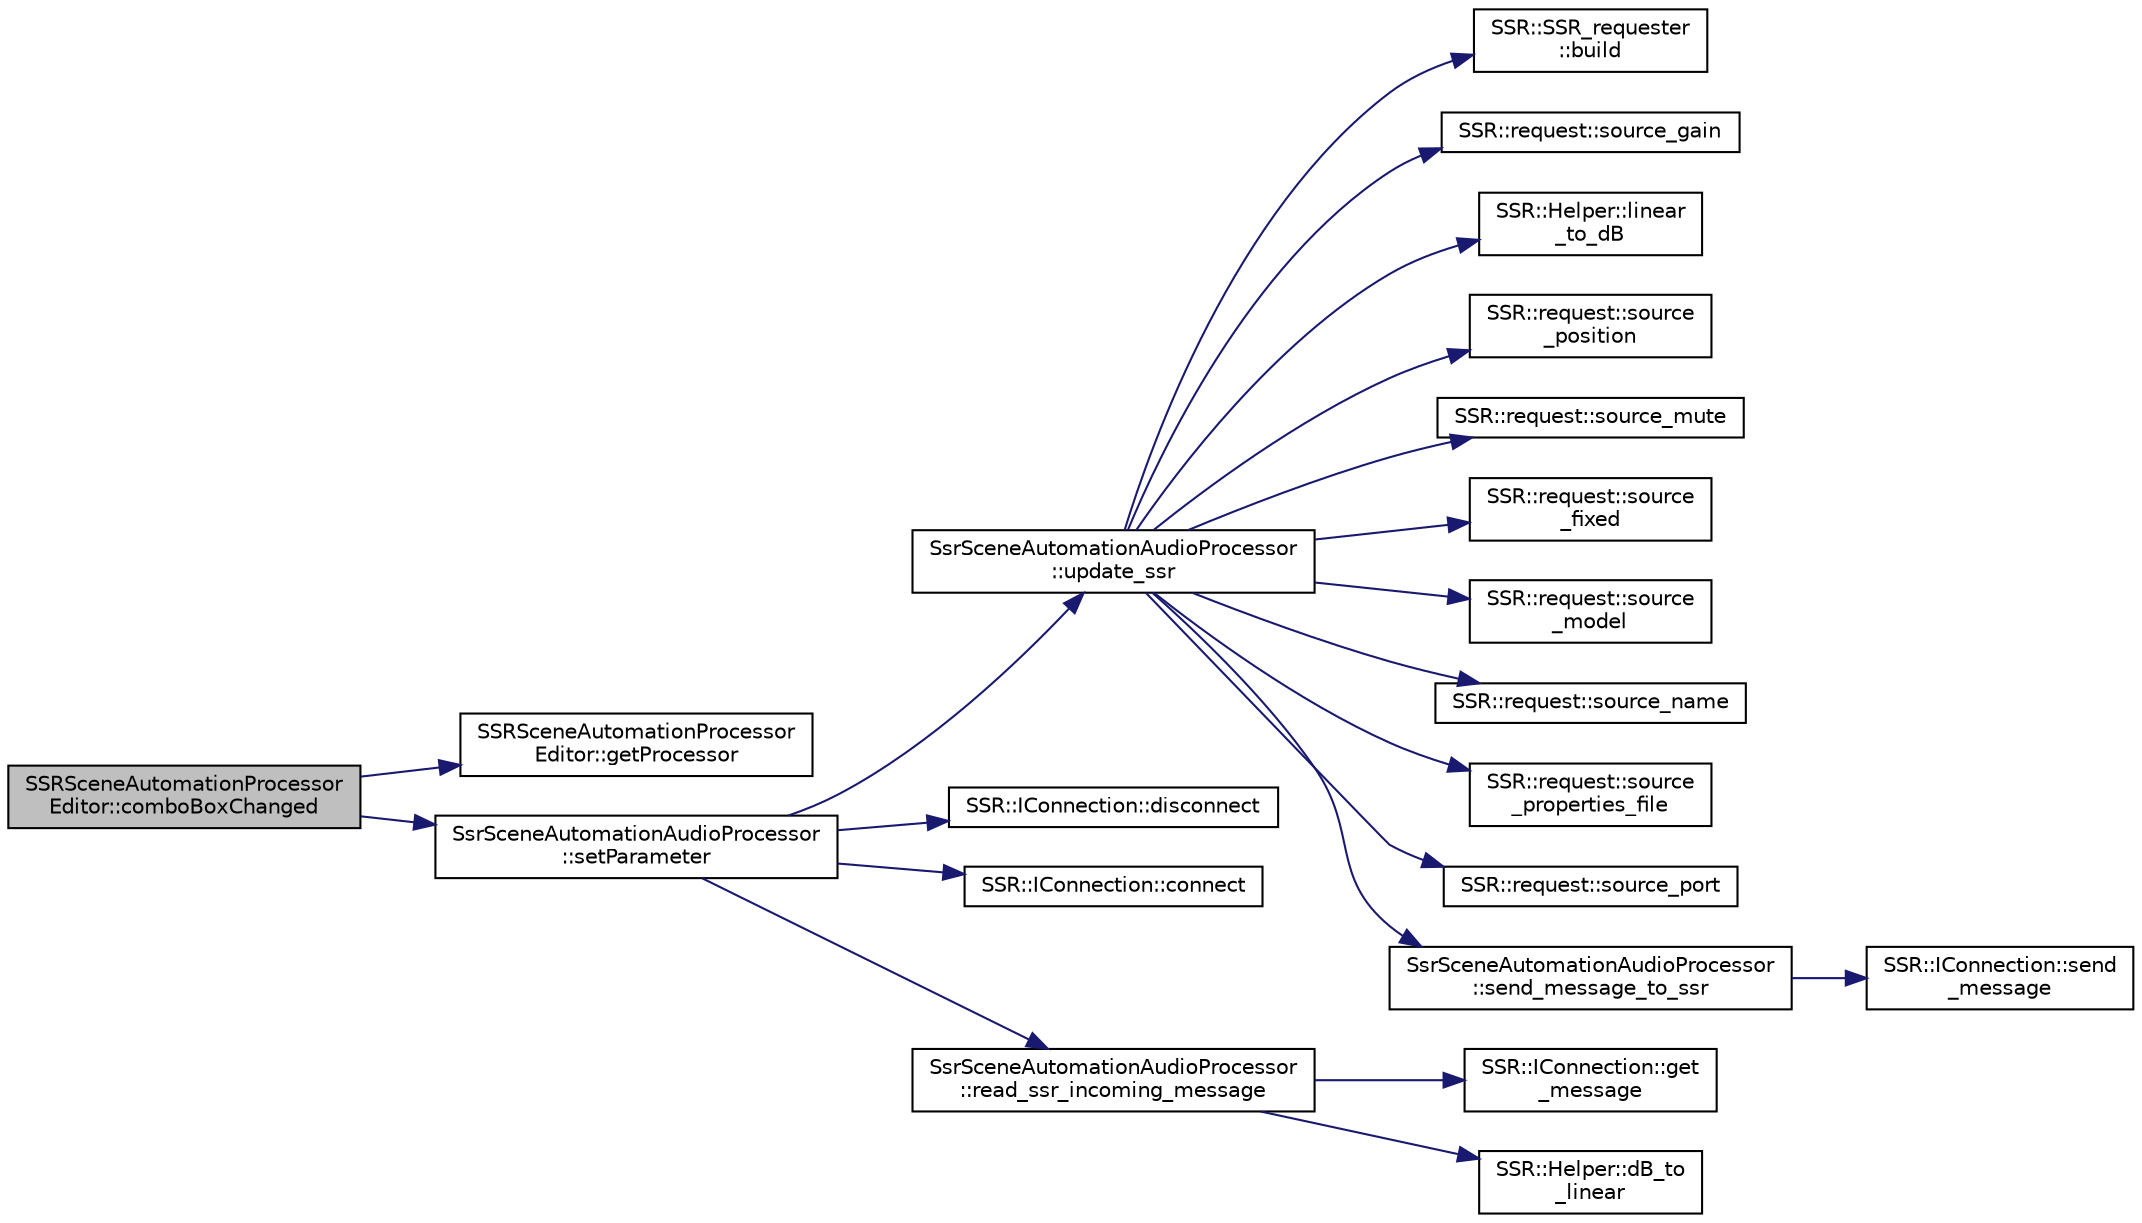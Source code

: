 digraph "SSRSceneAutomationProcessorEditor::comboBoxChanged"
{
  edge [fontname="Helvetica",fontsize="10",labelfontname="Helvetica",labelfontsize="10"];
  node [fontname="Helvetica",fontsize="10",shape=record];
  rankdir="LR";
  Node1 [label="SSRSceneAutomationProcessor\lEditor::comboBoxChanged",height=0.2,width=0.4,color="black", fillcolor="grey75", style="filled" fontcolor="black"];
  Node1 -> Node2 [color="midnightblue",fontsize="10",style="solid",fontname="Helvetica"];
  Node2 [label="SSRSceneAutomationProcessor\lEditor::getProcessor",height=0.2,width=0.4,color="black", fillcolor="white", style="filled",URL="$classSSRSceneAutomationProcessorEditor.html#a05df0d6d92eccab2ecf4348d398322d8"];
  Node1 -> Node3 [color="midnightblue",fontsize="10",style="solid",fontname="Helvetica"];
  Node3 [label="SsrSceneAutomationAudioProcessor\l::setParameter",height=0.2,width=0.4,color="black", fillcolor="white", style="filled",URL="$classSsrSceneAutomationAudioProcessor.html#a773e1a285faf01349aa3e40326b150b2"];
  Node3 -> Node4 [color="midnightblue",fontsize="10",style="solid",fontname="Helvetica"];
  Node4 [label="SsrSceneAutomationAudioProcessor\l::update_ssr",height=0.2,width=0.4,color="black", fillcolor="white", style="filled",URL="$classSsrSceneAutomationAudioProcessor.html#a27e503cea52e39e00694f5049a1bfad3"];
  Node4 -> Node5 [color="midnightblue",fontsize="10",style="solid",fontname="Helvetica"];
  Node5 [label="SSR::SSR_requester\l::build",height=0.2,width=0.4,color="black", fillcolor="white", style="filled",URL="$classSSR_1_1SSR__requester.html#a12e16372ec9efbca90653e92e4b64af6"];
  Node4 -> Node6 [color="midnightblue",fontsize="10",style="solid",fontname="Helvetica"];
  Node6 [label="SSR::request::source_gain",height=0.2,width=0.4,color="black", fillcolor="white", style="filled",URL="$namespaceSSR_1_1request.html#ae74fe50dcd28b59a65a302493b94d689"];
  Node4 -> Node7 [color="midnightblue",fontsize="10",style="solid",fontname="Helvetica"];
  Node7 [label="SSR::Helper::linear\l_to_dB",height=0.2,width=0.4,color="black", fillcolor="white", style="filled",URL="$classSSR_1_1Helper.html#aa2dc7c3f6abd4a52d7ef78d82dd89852"];
  Node4 -> Node8 [color="midnightblue",fontsize="10",style="solid",fontname="Helvetica"];
  Node8 [label="SSR::request::source\l_position",height=0.2,width=0.4,color="black", fillcolor="white", style="filled",URL="$namespaceSSR_1_1request.html#ae279ccd2363c0366e0b6da3a156604de"];
  Node4 -> Node9 [color="midnightblue",fontsize="10",style="solid",fontname="Helvetica"];
  Node9 [label="SSR::request::source_mute",height=0.2,width=0.4,color="black", fillcolor="white", style="filled",URL="$namespaceSSR_1_1request.html#adf834fe564574b466e558639ea46b499"];
  Node4 -> Node10 [color="midnightblue",fontsize="10",style="solid",fontname="Helvetica"];
  Node10 [label="SSR::request::source\l_fixed",height=0.2,width=0.4,color="black", fillcolor="white", style="filled",URL="$namespaceSSR_1_1request.html#a18a96e931ab9839772bc687a905073ea"];
  Node4 -> Node11 [color="midnightblue",fontsize="10",style="solid",fontname="Helvetica"];
  Node11 [label="SSR::request::source\l_model",height=0.2,width=0.4,color="black", fillcolor="white", style="filled",URL="$namespaceSSR_1_1request.html#ab54d0c73a1809fbd81bb8c63397a145c"];
  Node4 -> Node12 [color="midnightblue",fontsize="10",style="solid",fontname="Helvetica"];
  Node12 [label="SSR::request::source_name",height=0.2,width=0.4,color="black", fillcolor="white", style="filled",URL="$namespaceSSR_1_1request.html#a02e519f25618e37b02d961d0b484abe0"];
  Node4 -> Node13 [color="midnightblue",fontsize="10",style="solid",fontname="Helvetica"];
  Node13 [label="SSR::request::source\l_properties_file",height=0.2,width=0.4,color="black", fillcolor="white", style="filled",URL="$namespaceSSR_1_1request.html#a39eaeaa80a353d669fdca01c5b5ecc9a"];
  Node4 -> Node14 [color="midnightblue",fontsize="10",style="solid",fontname="Helvetica"];
  Node14 [label="SSR::request::source_port",height=0.2,width=0.4,color="black", fillcolor="white", style="filled",URL="$namespaceSSR_1_1request.html#ac23a51a3ed4e1a3887d06d7c3bad2af4"];
  Node4 -> Node15 [color="midnightblue",fontsize="10",style="solid",fontname="Helvetica"];
  Node15 [label="SsrSceneAutomationAudioProcessor\l::send_message_to_ssr",height=0.2,width=0.4,color="black", fillcolor="white", style="filled",URL="$classSsrSceneAutomationAudioProcessor.html#a2c60db16017bac6a6dd9e7613fba233f"];
  Node15 -> Node16 [color="midnightblue",fontsize="10",style="solid",fontname="Helvetica"];
  Node16 [label="SSR::IConnection::send\l_message",height=0.2,width=0.4,color="black", fillcolor="white", style="filled",URL="$classSSR_1_1IConnection.html#a2cc678a37ae55b627149b00adf43e8bc"];
  Node3 -> Node17 [color="midnightblue",fontsize="10",style="solid",fontname="Helvetica"];
  Node17 [label="SSR::IConnection::disconnect",height=0.2,width=0.4,color="black", fillcolor="white", style="filled",URL="$classSSR_1_1IConnection.html#a1b457fd6b5eec8396ab0c60ae16af76a"];
  Node3 -> Node18 [color="midnightblue",fontsize="10",style="solid",fontname="Helvetica"];
  Node18 [label="SSR::IConnection::connect",height=0.2,width=0.4,color="black", fillcolor="white", style="filled",URL="$classSSR_1_1IConnection.html#a105a6d8e43cd9320a44034ecade1127c"];
  Node3 -> Node19 [color="midnightblue",fontsize="10",style="solid",fontname="Helvetica"];
  Node19 [label="SsrSceneAutomationAudioProcessor\l::read_ssr_incoming_message",height=0.2,width=0.4,color="black", fillcolor="white", style="filled",URL="$classSsrSceneAutomationAudioProcessor.html#afd82a1fa84469a1ac573c27392cf2f94"];
  Node19 -> Node20 [color="midnightblue",fontsize="10",style="solid",fontname="Helvetica"];
  Node20 [label="SSR::IConnection::get\l_message",height=0.2,width=0.4,color="black", fillcolor="white", style="filled",URL="$classSSR_1_1IConnection.html#a81bef4b41f8619cd465117b49a2404bd"];
  Node19 -> Node21 [color="midnightblue",fontsize="10",style="solid",fontname="Helvetica"];
  Node21 [label="SSR::Helper::dB_to\l_linear",height=0.2,width=0.4,color="black", fillcolor="white", style="filled",URL="$classSSR_1_1Helper.html#a0152e8af20095363df1cf5d209b34036"];
}
